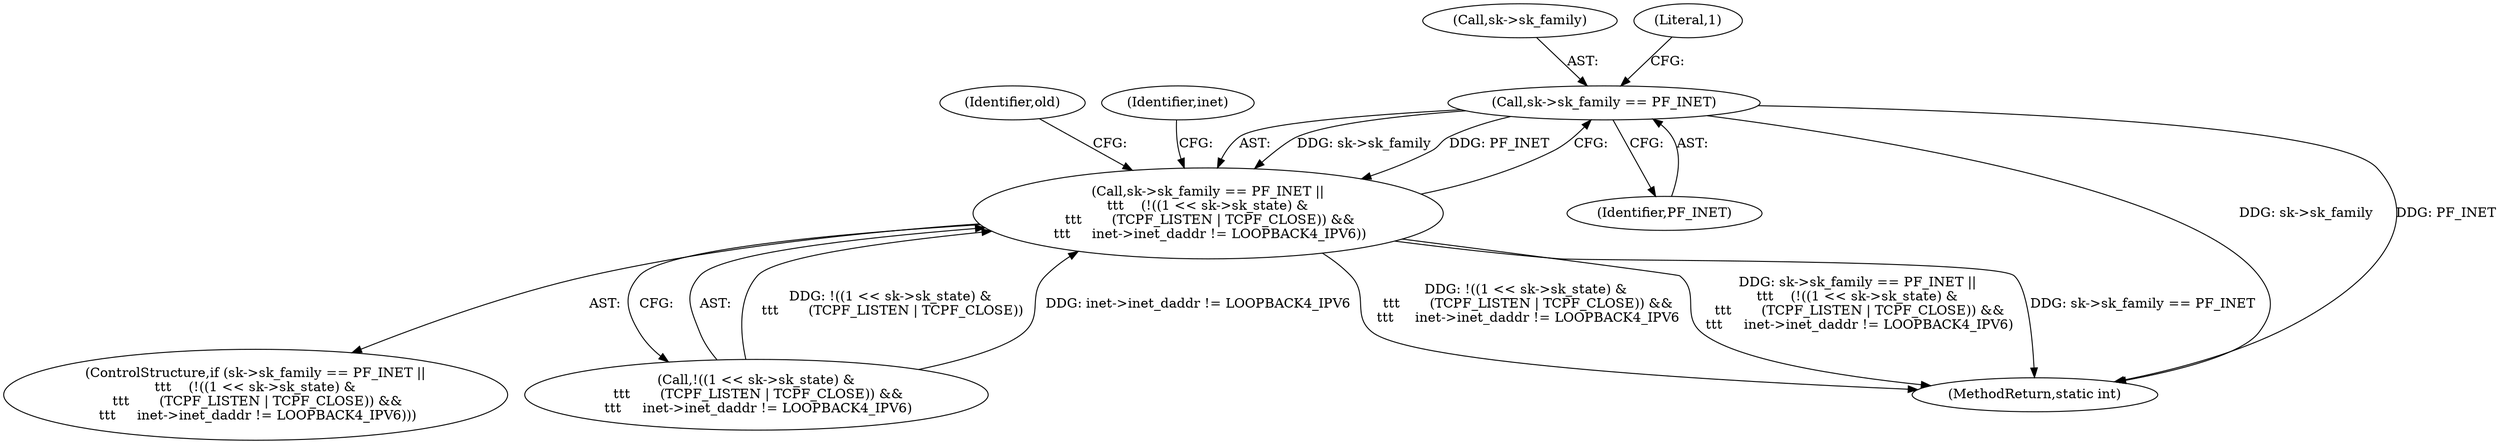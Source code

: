 digraph "0_linux_f6d8bd051c391c1c0458a30b2a7abcd939329259_26@pointer" {
"1000308" [label="(Call,sk->sk_family == PF_INET)"];
"1000307" [label="(Call,sk->sk_family == PF_INET ||\n\t\t\t    (!((1 << sk->sk_state) &\n \t\t\t       (TCPF_LISTEN | TCPF_CLOSE)) &&\n \t\t\t     inet->inet_daddr != LOOPBACK4_IPV6))"];
"1000313" [label="(Call,!((1 << sk->sk_state) &\n \t\t\t       (TCPF_LISTEN | TCPF_CLOSE)) &&\n \t\t\t     inet->inet_daddr != LOOPBACK4_IPV6)"];
"1000331" [label="(Identifier,old)"];
"1000309" [label="(Call,sk->sk_family)"];
"1000359" [label="(Identifier,inet)"];
"1000307" [label="(Call,sk->sk_family == PF_INET ||\n\t\t\t    (!((1 << sk->sk_state) &\n \t\t\t       (TCPF_LISTEN | TCPF_CLOSE)) &&\n \t\t\t     inet->inet_daddr != LOOPBACK4_IPV6))"];
"1000306" [label="(ControlStructure,if (sk->sk_family == PF_INET ||\n\t\t\t    (!((1 << sk->sk_state) &\n \t\t\t       (TCPF_LISTEN | TCPF_CLOSE)) &&\n \t\t\t     inet->inet_daddr != LOOPBACK4_IPV6)))"];
"1000312" [label="(Identifier,PF_INET)"];
"1000308" [label="(Call,sk->sk_family == PF_INET)"];
"1001732" [label="(MethodReturn,static int)"];
"1000317" [label="(Literal,1)"];
"1000308" -> "1000307"  [label="AST: "];
"1000308" -> "1000312"  [label="CFG: "];
"1000309" -> "1000308"  [label="AST: "];
"1000312" -> "1000308"  [label="AST: "];
"1000317" -> "1000308"  [label="CFG: "];
"1000307" -> "1000308"  [label="CFG: "];
"1000308" -> "1001732"  [label="DDG: sk->sk_family"];
"1000308" -> "1001732"  [label="DDG: PF_INET"];
"1000308" -> "1000307"  [label="DDG: sk->sk_family"];
"1000308" -> "1000307"  [label="DDG: PF_INET"];
"1000307" -> "1000306"  [label="AST: "];
"1000307" -> "1000313"  [label="CFG: "];
"1000313" -> "1000307"  [label="AST: "];
"1000331" -> "1000307"  [label="CFG: "];
"1000359" -> "1000307"  [label="CFG: "];
"1000307" -> "1001732"  [label="DDG: !((1 << sk->sk_state) &\n \t\t\t       (TCPF_LISTEN | TCPF_CLOSE)) &&\n \t\t\t     inet->inet_daddr != LOOPBACK4_IPV6"];
"1000307" -> "1001732"  [label="DDG: sk->sk_family == PF_INET ||\n\t\t\t    (!((1 << sk->sk_state) &\n \t\t\t       (TCPF_LISTEN | TCPF_CLOSE)) &&\n \t\t\t     inet->inet_daddr != LOOPBACK4_IPV6)"];
"1000307" -> "1001732"  [label="DDG: sk->sk_family == PF_INET"];
"1000313" -> "1000307"  [label="DDG: !((1 << sk->sk_state) &\n \t\t\t       (TCPF_LISTEN | TCPF_CLOSE))"];
"1000313" -> "1000307"  [label="DDG: inet->inet_daddr != LOOPBACK4_IPV6"];
}
